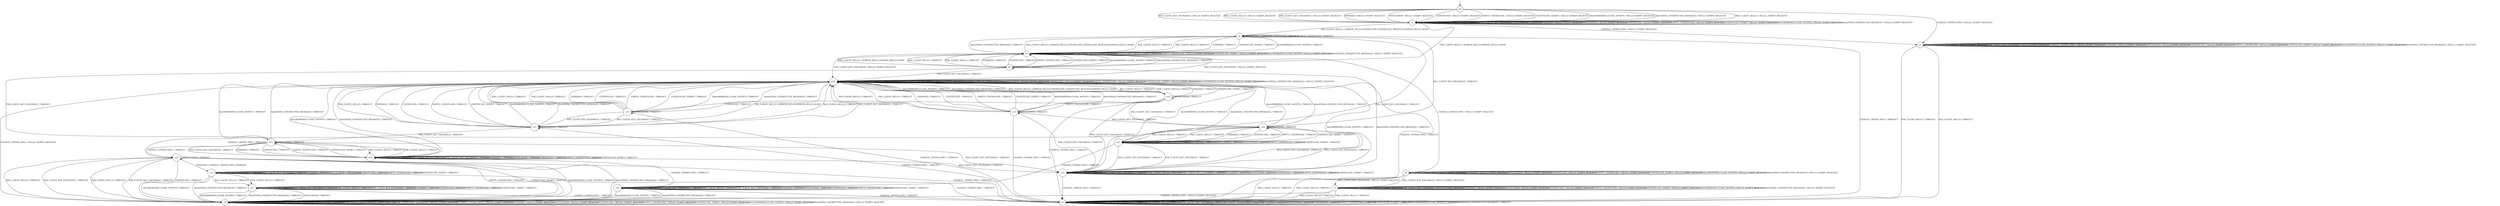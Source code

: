 digraph g {

	s0 [shape="circle" label="s0"];
	s1 [shape="circle" label="s1"];
	s2 [shape="circle" label="s2"];
	s3 [shape="circle" label="s3"];
	s4 [shape="circle" label="s4"];
	s5 [shape="circle" label="s5"];
	s6 [shape="circle" label="s6"];
	s7 [shape="circle" label="s7"];
	s8 [shape="circle" label="s8"];
	s9 [shape="circle" label="s9"];
	s10 [shape="circle" label="s10"];
	s11 [shape="circle" label="s11"];
	s12 [shape="circle" label="s12"];
	s13 [shape="circle" label="s13"];
	s14 [shape="circle" label="s14"];
	s15 [shape="circle" label="s15"];
	s16 [shape="circle" label="s16"];
	s17 [shape="circle" label="s17"];
	s18 [shape="circle" label="s18"];
	s19 [shape="circle" label="s19"];
	s20 [shape="circle" label="s20"];
	s21 [shape="circle" label="s21"];
	s22 [shape="circle" label="s22"];
	s23 [shape="circle" label="s23"];
	s0 -> s1 [label="RSA_CLIENT_HELLO / HELLO_VERIFY_REQUEST"];
	s0 -> s1 [label="RSA_CLIENT_KEY_EXCHANGE / HELLO_VERIFY_REQUEST"];
	s0 -> s1 [label="PSK_CLIENT_HELLO / HELLO_VERIFY_REQUEST"];
	s0 -> s1 [label="PSK_CLIENT_KEY_EXCHANGE / HELLO_VERIFY_REQUEST"];
	s0 -> s2 [label="CHANGE_CIPHER_SPEC / HELLO_VERIFY_REQUEST"];
	s0 -> s1 [label="FINISHED / HELLO_VERIFY_REQUEST"];
	s0 -> s1 [label="APPLICATION / HELLO_VERIFY_REQUEST"];
	s0 -> s1 [label="CERTIFICATE / HELLO_VERIFY_REQUEST"];
	s0 -> s1 [label="EMPTY_CERTIFICATE / HELLO_VERIFY_REQUEST"];
	s0 -> s1 [label="CERTIFICATE_VERIFY / HELLO_VERIFY_REQUEST"];
	s0 -> s1 [label="Alert(WARNING,CLOSE_NOTIFY) / HELLO_VERIFY_REQUEST"];
	s0 -> s1 [label="Alert(FATAL,UNEXPECTED_MESSAGE) / HELLO_VERIFY_REQUEST"];
	s1 -> s4 [label="RSA_CLIENT_HELLO / SERVER_HELLO,CERTIFICATE,CERTIFICATE_REQUEST,SERVER_HELLO_DONE"];
	s1 -> s1 [label="RSA_CLIENT_KEY_EXCHANGE / HELLO_VERIFY_REQUEST"];
	s1 -> s8 [label="PSK_CLIENT_HELLO / SERVER_HELLO,SERVER_HELLO_DONE"];
	s1 -> s1 [label="PSK_CLIENT_KEY_EXCHANGE / HELLO_VERIFY_REQUEST"];
	s1 -> s2 [label="CHANGE_CIPHER_SPEC / HELLO_VERIFY_REQUEST"];
	s1 -> s1 [label="FINISHED / HELLO_VERIFY_REQUEST"];
	s1 -> s1 [label="APPLICATION / HELLO_VERIFY_REQUEST"];
	s1 -> s1 [label="CERTIFICATE / HELLO_VERIFY_REQUEST"];
	s1 -> s1 [label="EMPTY_CERTIFICATE / HELLO_VERIFY_REQUEST"];
	s1 -> s1 [label="CERTIFICATE_VERIFY / HELLO_VERIFY_REQUEST"];
	s1 -> s1 [label="Alert(WARNING,CLOSE_NOTIFY) / HELLO_VERIFY_REQUEST"];
	s1 -> s1 [label="Alert(FATAL,UNEXPECTED_MESSAGE) / HELLO_VERIFY_REQUEST"];
	s2 -> s3 [label="RSA_CLIENT_HELLO / TIMEOUT"];
	s2 -> s2 [label="RSA_CLIENT_KEY_EXCHANGE / HELLO_VERIFY_REQUEST"];
	s2 -> s3 [label="PSK_CLIENT_HELLO / TIMEOUT"];
	s2 -> s2 [label="PSK_CLIENT_KEY_EXCHANGE / HELLO_VERIFY_REQUEST"];
	s2 -> s2 [label="CHANGE_CIPHER_SPEC / HELLO_VERIFY_REQUEST"];
	s2 -> s2 [label="FINISHED / HELLO_VERIFY_REQUEST"];
	s2 -> s2 [label="APPLICATION / HELLO_VERIFY_REQUEST"];
	s2 -> s2 [label="CERTIFICATE / HELLO_VERIFY_REQUEST"];
	s2 -> s2 [label="EMPTY_CERTIFICATE / HELLO_VERIFY_REQUEST"];
	s2 -> s2 [label="CERTIFICATE_VERIFY / HELLO_VERIFY_REQUEST"];
	s2 -> s2 [label="Alert(WARNING,CLOSE_NOTIFY) / HELLO_VERIFY_REQUEST"];
	s2 -> s2 [label="Alert(FATAL,UNEXPECTED_MESSAGE) / HELLO_VERIFY_REQUEST"];
	s3 -> s3 [label="RSA_CLIENT_HELLO / TIMEOUT"];
	s3 -> s3 [label="RSA_CLIENT_KEY_EXCHANGE / TIMEOUT"];
	s3 -> s3 [label="PSK_CLIENT_HELLO / TIMEOUT"];
	s3 -> s3 [label="PSK_CLIENT_KEY_EXCHANGE / TIMEOUT"];
	s3 -> s3 [label="CHANGE_CIPHER_SPEC / TIMEOUT"];
	s3 -> s3 [label="FINISHED / TIMEOUT"];
	s3 -> s3 [label="APPLICATION / TIMEOUT"];
	s3 -> s3 [label="CERTIFICATE / TIMEOUT"];
	s3 -> s3 [label="EMPTY_CERTIFICATE / TIMEOUT"];
	s3 -> s3 [label="CERTIFICATE_VERIFY / TIMEOUT"];
	s3 -> s3 [label="Alert(WARNING,CLOSE_NOTIFY) / TIMEOUT"];
	s3 -> s3 [label="Alert(FATAL,UNEXPECTED_MESSAGE) / TIMEOUT"];
	s4 -> s5 [label="RSA_CLIENT_HELLO / TIMEOUT"];
	s4 -> s20 [label="RSA_CLIENT_KEY_EXCHANGE / TIMEOUT"];
	s4 -> s5 [label="PSK_CLIENT_HELLO / TIMEOUT"];
	s4 -> s22 [label="PSK_CLIENT_KEY_EXCHANGE / TIMEOUT"];
	s4 -> s3 [label="CHANGE_CIPHER_SPEC / TIMEOUT"];
	s4 -> s5 [label="FINISHED / TIMEOUT"];
	s4 -> s4 [label="APPLICATION / TIMEOUT"];
	s4 -> s4 [label="CERTIFICATE / TIMEOUT"];
	s4 -> s4 [label="EMPTY_CERTIFICATE / TIMEOUT"];
	s4 -> s5 [label="CERTIFICATE_VERIFY / TIMEOUT"];
	s4 -> s5 [label="Alert(WARNING,CLOSE_NOTIFY) / TIMEOUT"];
	s4 -> s5 [label="Alert(FATAL,UNEXPECTED_MESSAGE) / TIMEOUT"];
	s5 -> s4 [label="RSA_CLIENT_HELLO / SERVER_HELLO,CERTIFICATE,CERTIFICATE_REQUEST,SERVER_HELLO_DONE"];
	s5 -> s10 [label="RSA_CLIENT_KEY_EXCHANGE / HELLO_VERIFY_REQUEST"];
	s5 -> s8 [label="PSK_CLIENT_HELLO / SERVER_HELLO,SERVER_HELLO_DONE"];
	s5 -> s10 [label="PSK_CLIENT_KEY_EXCHANGE / HELLO_VERIFY_REQUEST"];
	s5 -> s6 [label="CHANGE_CIPHER_SPEC / HELLO_VERIFY_REQUEST"];
	s5 -> s5 [label="FINISHED / HELLO_VERIFY_REQUEST"];
	s5 -> s5 [label="APPLICATION / HELLO_VERIFY_REQUEST"];
	s5 -> s5 [label="CERTIFICATE / HELLO_VERIFY_REQUEST"];
	s5 -> s5 [label="EMPTY_CERTIFICATE / HELLO_VERIFY_REQUEST"];
	s5 -> s5 [label="CERTIFICATE_VERIFY / HELLO_VERIFY_REQUEST"];
	s5 -> s5 [label="Alert(WARNING,CLOSE_NOTIFY) / HELLO_VERIFY_REQUEST"];
	s5 -> s5 [label="Alert(FATAL,UNEXPECTED_MESSAGE) / HELLO_VERIFY_REQUEST"];
	s6 -> s3 [label="RSA_CLIENT_HELLO / TIMEOUT"];
	s6 -> s7 [label="RSA_CLIENT_KEY_EXCHANGE / HELLO_VERIFY_REQUEST"];
	s6 -> s3 [label="PSK_CLIENT_HELLO / TIMEOUT"];
	s6 -> s7 [label="PSK_CLIENT_KEY_EXCHANGE / HELLO_VERIFY_REQUEST"];
	s6 -> s6 [label="CHANGE_CIPHER_SPEC / HELLO_VERIFY_REQUEST"];
	s6 -> s6 [label="FINISHED / HELLO_VERIFY_REQUEST"];
	s6 -> s6 [label="APPLICATION / HELLO_VERIFY_REQUEST"];
	s6 -> s6 [label="CERTIFICATE / HELLO_VERIFY_REQUEST"];
	s6 -> s6 [label="EMPTY_CERTIFICATE / HELLO_VERIFY_REQUEST"];
	s6 -> s6 [label="CERTIFICATE_VERIFY / HELLO_VERIFY_REQUEST"];
	s6 -> s6 [label="Alert(WARNING,CLOSE_NOTIFY) / HELLO_VERIFY_REQUEST"];
	s6 -> s6 [label="Alert(FATAL,UNEXPECTED_MESSAGE) / HELLO_VERIFY_REQUEST"];
	s7 -> s3 [label="RSA_CLIENT_HELLO / TIMEOUT"];
	s7 -> s7 [label="RSA_CLIENT_KEY_EXCHANGE / HELLO_VERIFY_REQUEST"];
	s7 -> s3 [label="PSK_CLIENT_HELLO / TIMEOUT"];
	s7 -> s7 [label="PSK_CLIENT_KEY_EXCHANGE / HELLO_VERIFY_REQUEST"];
	s7 -> s9 [label="CHANGE_CIPHER_SPEC / HELLO_VERIFY_REQUEST"];
	s7 -> s7 [label="FINISHED / HELLO_VERIFY_REQUEST"];
	s7 -> s7 [label="APPLICATION / HELLO_VERIFY_REQUEST"];
	s7 -> s7 [label="CERTIFICATE / HELLO_VERIFY_REQUEST"];
	s7 -> s7 [label="EMPTY_CERTIFICATE / HELLO_VERIFY_REQUEST"];
	s7 -> s7 [label="CERTIFICATE_VERIFY / HELLO_VERIFY_REQUEST"];
	s7 -> s7 [label="Alert(WARNING,CLOSE_NOTIFY) / HELLO_VERIFY_REQUEST"];
	s7 -> s7 [label="Alert(FATAL,UNEXPECTED_MESSAGE) / HELLO_VERIFY_REQUEST"];
	s8 -> s5 [label="RSA_CLIENT_HELLO / TIMEOUT"];
	s8 -> s10 [label="RSA_CLIENT_KEY_EXCHANGE / TIMEOUT"];
	s8 -> s5 [label="PSK_CLIENT_HELLO / TIMEOUT"];
	s8 -> s11 [label="PSK_CLIENT_KEY_EXCHANGE / TIMEOUT"];
	s8 -> s3 [label="CHANGE_CIPHER_SPEC / TIMEOUT"];
	s8 -> s5 [label="FINISHED / TIMEOUT"];
	s8 -> s8 [label="APPLICATION / TIMEOUT"];
	s8 -> s5 [label="CERTIFICATE / TIMEOUT"];
	s8 -> s5 [label="EMPTY_CERTIFICATE / TIMEOUT"];
	s8 -> s5 [label="CERTIFICATE_VERIFY / TIMEOUT"];
	s8 -> s5 [label="Alert(WARNING,CLOSE_NOTIFY) / TIMEOUT"];
	s8 -> s5 [label="Alert(FATAL,UNEXPECTED_MESSAGE) / TIMEOUT"];
	s9 -> s9 [label="RSA_CLIENT_HELLO / HELLO_VERIFY_REQUEST"];
	s9 -> s9 [label="RSA_CLIENT_KEY_EXCHANGE / HELLO_VERIFY_REQUEST"];
	s9 -> s9 [label="PSK_CLIENT_HELLO / HELLO_VERIFY_REQUEST"];
	s9 -> s9 [label="PSK_CLIENT_KEY_EXCHANGE / HELLO_VERIFY_REQUEST"];
	s9 -> s9 [label="CHANGE_CIPHER_SPEC / HELLO_VERIFY_REQUEST"];
	s9 -> s9 [label="FINISHED / HELLO_VERIFY_REQUEST"];
	s9 -> s9 [label="APPLICATION / HELLO_VERIFY_REQUEST"];
	s9 -> s9 [label="CERTIFICATE / HELLO_VERIFY_REQUEST"];
	s9 -> s9 [label="EMPTY_CERTIFICATE / HELLO_VERIFY_REQUEST"];
	s9 -> s9 [label="CERTIFICATE_VERIFY / HELLO_VERIFY_REQUEST"];
	s9 -> s9 [label="Alert(WARNING,CLOSE_NOTIFY) / HELLO_VERIFY_REQUEST"];
	s9 -> s9 [label="Alert(FATAL,UNEXPECTED_MESSAGE) / HELLO_VERIFY_REQUEST"];
	s10 -> s14 [label="RSA_CLIENT_HELLO / SERVER_HELLO,CERTIFICATE,CERTIFICATE_REQUEST,SERVER_HELLO_DONE"];
	s10 -> s10 [label="RSA_CLIENT_KEY_EXCHANGE / HELLO_VERIFY_REQUEST"];
	s10 -> s23 [label="PSK_CLIENT_HELLO / SERVER_HELLO,SERVER_HELLO_DONE"];
	s10 -> s10 [label="PSK_CLIENT_KEY_EXCHANGE / HELLO_VERIFY_REQUEST"];
	s10 -> s9 [label="CHANGE_CIPHER_SPEC / HELLO_VERIFY_REQUEST"];
	s10 -> s10 [label="FINISHED / HELLO_VERIFY_REQUEST"];
	s10 -> s10 [label="APPLICATION / HELLO_VERIFY_REQUEST"];
	s10 -> s10 [label="CERTIFICATE / HELLO_VERIFY_REQUEST"];
	s10 -> s10 [label="EMPTY_CERTIFICATE / HELLO_VERIFY_REQUEST"];
	s10 -> s10 [label="CERTIFICATE_VERIFY / HELLO_VERIFY_REQUEST"];
	s10 -> s10 [label="Alert(WARNING,CLOSE_NOTIFY) / HELLO_VERIFY_REQUEST"];
	s10 -> s10 [label="Alert(FATAL,UNEXPECTED_MESSAGE) / HELLO_VERIFY_REQUEST"];
	s11 -> s16 [label="RSA_CLIENT_HELLO / TIMEOUT"];
	s11 -> s22 [label="RSA_CLIENT_KEY_EXCHANGE / TIMEOUT"];
	s11 -> s16 [label="PSK_CLIENT_HELLO / TIMEOUT"];
	s11 -> s16 [label="PSK_CLIENT_KEY_EXCHANGE / TIMEOUT"];
	s11 -> s12 [label="CHANGE_CIPHER_SPEC / TIMEOUT"];
	s11 -> s16 [label="FINISHED / TIMEOUT"];
	s11 -> s11 [label="APPLICATION / TIMEOUT"];
	s11 -> s16 [label="CERTIFICATE / TIMEOUT"];
	s11 -> s16 [label="EMPTY_CERTIFICATE / TIMEOUT"];
	s11 -> s16 [label="CERTIFICATE_VERIFY / TIMEOUT"];
	s11 -> s10 [label="Alert(WARNING,CLOSE_NOTIFY) / TIMEOUT"];
	s11 -> s10 [label="Alert(FATAL,UNEXPECTED_MESSAGE) / TIMEOUT"];
	s12 -> s9 [label="RSA_CLIENT_HELLO / TIMEOUT"];
	s12 -> s9 [label="RSA_CLIENT_KEY_EXCHANGE / TIMEOUT"];
	s12 -> s9 [label="PSK_CLIENT_HELLO / TIMEOUT"];
	s12 -> s9 [label="PSK_CLIENT_KEY_EXCHANGE / TIMEOUT"];
	s12 -> s3 [label="CHANGE_CIPHER_SPEC / TIMEOUT"];
	s12 -> s13 [label="FINISHED / CHANGE_CIPHER_SPEC,FINISHED"];
	s12 -> s12 [label="APPLICATION / TIMEOUT"];
	s12 -> s9 [label="CERTIFICATE / TIMEOUT"];
	s12 -> s9 [label="EMPTY_CERTIFICATE / TIMEOUT"];
	s12 -> s9 [label="CERTIFICATE_VERIFY / TIMEOUT"];
	s12 -> s9 [label="Alert(WARNING,CLOSE_NOTIFY) / TIMEOUT"];
	s12 -> s9 [label="Alert(FATAL,UNEXPECTED_MESSAGE) / TIMEOUT"];
	s13 -> s17 [label="RSA_CLIENT_HELLO / TIMEOUT"];
	s13 -> s13 [label="RSA_CLIENT_KEY_EXCHANGE / TIMEOUT"];
	s13 -> s17 [label="PSK_CLIENT_HELLO / TIMEOUT"];
	s13 -> s13 [label="PSK_CLIENT_KEY_EXCHANGE / TIMEOUT"];
	s13 -> s3 [label="CHANGE_CIPHER_SPEC / TIMEOUT"];
	s13 -> s13 [label="FINISHED / TIMEOUT"];
	s13 -> s13 [label="APPLICATION / APPLICATION"];
	s13 -> s13 [label="CERTIFICATE / TIMEOUT"];
	s13 -> s13 [label="EMPTY_CERTIFICATE / TIMEOUT"];
	s13 -> s13 [label="CERTIFICATE_VERIFY / TIMEOUT"];
	s13 -> s9 [label="Alert(WARNING,CLOSE_NOTIFY) / TIMEOUT"];
	s13 -> s9 [label="Alert(FATAL,UNEXPECTED_MESSAGE) / TIMEOUT"];
	s14 -> s10 [label="RSA_CLIENT_HELLO / TIMEOUT"];
	s14 -> s20 [label="RSA_CLIENT_KEY_EXCHANGE / TIMEOUT"];
	s14 -> s10 [label="PSK_CLIENT_HELLO / TIMEOUT"];
	s14 -> s22 [label="PSK_CLIENT_KEY_EXCHANGE / TIMEOUT"];
	s14 -> s3 [label="CHANGE_CIPHER_SPEC / TIMEOUT"];
	s14 -> s10 [label="FINISHED / TIMEOUT"];
	s14 -> s14 [label="APPLICATION / TIMEOUT"];
	s14 -> s19 [label="CERTIFICATE / TIMEOUT"];
	s14 -> s15 [label="EMPTY_CERTIFICATE / TIMEOUT"];
	s14 -> s10 [label="CERTIFICATE_VERIFY / TIMEOUT"];
	s14 -> s10 [label="Alert(WARNING,CLOSE_NOTIFY) / TIMEOUT"];
	s14 -> s10 [label="Alert(FATAL,UNEXPECTED_MESSAGE) / TIMEOUT"];
	s15 -> s10 [label="RSA_CLIENT_HELLO / TIMEOUT"];
	s15 -> s20 [label="RSA_CLIENT_KEY_EXCHANGE / TIMEOUT"];
	s15 -> s10 [label="PSK_CLIENT_HELLO / TIMEOUT"];
	s15 -> s22 [label="PSK_CLIENT_KEY_EXCHANGE / TIMEOUT"];
	s15 -> s3 [label="CHANGE_CIPHER_SPEC / TIMEOUT"];
	s15 -> s10 [label="FINISHED / TIMEOUT"];
	s15 -> s15 [label="APPLICATION / TIMEOUT"];
	s15 -> s10 [label="CERTIFICATE / TIMEOUT"];
	s15 -> s10 [label="EMPTY_CERTIFICATE / TIMEOUT"];
	s15 -> s10 [label="CERTIFICATE_VERIFY / TIMEOUT"];
	s15 -> s10 [label="Alert(WARNING,CLOSE_NOTIFY) / TIMEOUT"];
	s15 -> s10 [label="Alert(FATAL,UNEXPECTED_MESSAGE) / TIMEOUT"];
	s16 -> s16 [label="RSA_CLIENT_HELLO / TIMEOUT"];
	s16 -> s22 [label="RSA_CLIENT_KEY_EXCHANGE / TIMEOUT"];
	s16 -> s16 [label="PSK_CLIENT_HELLO / TIMEOUT"];
	s16 -> s16 [label="PSK_CLIENT_KEY_EXCHANGE / TIMEOUT"];
	s16 -> s18 [label="CHANGE_CIPHER_SPEC / TIMEOUT"];
	s16 -> s16 [label="FINISHED / TIMEOUT"];
	s16 -> s16 [label="APPLICATION / TIMEOUT"];
	s16 -> s16 [label="CERTIFICATE / TIMEOUT"];
	s16 -> s16 [label="EMPTY_CERTIFICATE / TIMEOUT"];
	s16 -> s16 [label="CERTIFICATE_VERIFY / TIMEOUT"];
	s16 -> s10 [label="Alert(WARNING,CLOSE_NOTIFY) / TIMEOUT"];
	s16 -> s10 [label="Alert(FATAL,UNEXPECTED_MESSAGE) / TIMEOUT"];
	s17 -> s17 [label="RSA_CLIENT_HELLO / TIMEOUT"];
	s17 -> s17 [label="RSA_CLIENT_KEY_EXCHANGE / TIMEOUT"];
	s17 -> s17 [label="PSK_CLIENT_HELLO / TIMEOUT"];
	s17 -> s17 [label="PSK_CLIENT_KEY_EXCHANGE / TIMEOUT"];
	s17 -> s3 [label="CHANGE_CIPHER_SPEC / TIMEOUT"];
	s17 -> s17 [label="FINISHED / TIMEOUT"];
	s17 -> s9 [label="APPLICATION / TIMEOUT"];
	s17 -> s17 [label="CERTIFICATE / TIMEOUT"];
	s17 -> s17 [label="EMPTY_CERTIFICATE / TIMEOUT"];
	s17 -> s17 [label="CERTIFICATE_VERIFY / TIMEOUT"];
	s17 -> s9 [label="Alert(WARNING,CLOSE_NOTIFY) / TIMEOUT"];
	s17 -> s9 [label="Alert(FATAL,UNEXPECTED_MESSAGE) / TIMEOUT"];
	s18 -> s18 [label="RSA_CLIENT_HELLO / TIMEOUT"];
	s18 -> s18 [label="RSA_CLIENT_KEY_EXCHANGE / TIMEOUT"];
	s18 -> s18 [label="PSK_CLIENT_HELLO / TIMEOUT"];
	s18 -> s18 [label="PSK_CLIENT_KEY_EXCHANGE / TIMEOUT"];
	s18 -> s3 [label="CHANGE_CIPHER_SPEC / TIMEOUT"];
	s18 -> s18 [label="FINISHED / TIMEOUT"];
	s18 -> s18 [label="APPLICATION / TIMEOUT"];
	s18 -> s18 [label="CERTIFICATE / TIMEOUT"];
	s18 -> s18 [label="EMPTY_CERTIFICATE / TIMEOUT"];
	s18 -> s18 [label="CERTIFICATE_VERIFY / TIMEOUT"];
	s18 -> s9 [label="Alert(WARNING,CLOSE_NOTIFY) / TIMEOUT"];
	s18 -> s9 [label="Alert(FATAL,UNEXPECTED_MESSAGE) / TIMEOUT"];
	s19 -> s10 [label="RSA_CLIENT_HELLO / TIMEOUT"];
	s19 -> s23 [label="RSA_CLIENT_KEY_EXCHANGE / TIMEOUT"];
	s19 -> s10 [label="PSK_CLIENT_HELLO / TIMEOUT"];
	s19 -> s23 [label="PSK_CLIENT_KEY_EXCHANGE / TIMEOUT"];
	s19 -> s3 [label="CHANGE_CIPHER_SPEC / TIMEOUT"];
	s19 -> s10 [label="FINISHED / TIMEOUT"];
	s19 -> s19 [label="APPLICATION / TIMEOUT"];
	s19 -> s10 [label="CERTIFICATE / TIMEOUT"];
	s19 -> s10 [label="EMPTY_CERTIFICATE / TIMEOUT"];
	s19 -> s10 [label="CERTIFICATE_VERIFY / TIMEOUT"];
	s19 -> s10 [label="Alert(WARNING,CLOSE_NOTIFY) / TIMEOUT"];
	s19 -> s10 [label="Alert(FATAL,UNEXPECTED_MESSAGE) / TIMEOUT"];
	s20 -> s21 [label="RSA_CLIENT_HELLO / TIMEOUT"];
	s20 -> s22 [label="RSA_CLIENT_KEY_EXCHANGE / TIMEOUT"];
	s20 -> s21 [label="PSK_CLIENT_HELLO / TIMEOUT"];
	s20 -> s22 [label="PSK_CLIENT_KEY_EXCHANGE / TIMEOUT"];
	s20 -> s12 [label="CHANGE_CIPHER_SPEC / TIMEOUT"];
	s20 -> s21 [label="FINISHED / TIMEOUT"];
	s20 -> s20 [label="APPLICATION / TIMEOUT"];
	s20 -> s21 [label="CERTIFICATE / TIMEOUT"];
	s20 -> s21 [label="EMPTY_CERTIFICATE / TIMEOUT"];
	s20 -> s21 [label="CERTIFICATE_VERIFY / TIMEOUT"];
	s20 -> s10 [label="Alert(WARNING,CLOSE_NOTIFY) / TIMEOUT"];
	s20 -> s10 [label="Alert(FATAL,UNEXPECTED_MESSAGE) / TIMEOUT"];
	s21 -> s21 [label="RSA_CLIENT_HELLO / TIMEOUT"];
	s21 -> s22 [label="RSA_CLIENT_KEY_EXCHANGE / TIMEOUT"];
	s21 -> s21 [label="PSK_CLIENT_HELLO / TIMEOUT"];
	s21 -> s22 [label="PSK_CLIENT_KEY_EXCHANGE / TIMEOUT"];
	s21 -> s18 [label="CHANGE_CIPHER_SPEC / TIMEOUT"];
	s21 -> s21 [label="FINISHED / TIMEOUT"];
	s21 -> s21 [label="APPLICATION / TIMEOUT"];
	s21 -> s21 [label="CERTIFICATE / TIMEOUT"];
	s21 -> s21 [label="EMPTY_CERTIFICATE / TIMEOUT"];
	s21 -> s21 [label="CERTIFICATE_VERIFY / TIMEOUT"];
	s21 -> s10 [label="Alert(WARNING,CLOSE_NOTIFY) / TIMEOUT"];
	s21 -> s10 [label="Alert(FATAL,UNEXPECTED_MESSAGE) / TIMEOUT"];
	s22 -> s22 [label="RSA_CLIENT_HELLO / TIMEOUT"];
	s22 -> s22 [label="RSA_CLIENT_KEY_EXCHANGE / TIMEOUT"];
	s22 -> s22 [label="PSK_CLIENT_HELLO / TIMEOUT"];
	s22 -> s22 [label="PSK_CLIENT_KEY_EXCHANGE / TIMEOUT"];
	s22 -> s3 [label="CHANGE_CIPHER_SPEC / TIMEOUT"];
	s22 -> s22 [label="FINISHED / TIMEOUT"];
	s22 -> s22 [label="APPLICATION / TIMEOUT"];
	s22 -> s22 [label="CERTIFICATE / TIMEOUT"];
	s22 -> s22 [label="EMPTY_CERTIFICATE / TIMEOUT"];
	s22 -> s22 [label="CERTIFICATE_VERIFY / TIMEOUT"];
	s22 -> s10 [label="Alert(WARNING,CLOSE_NOTIFY) / TIMEOUT"];
	s22 -> s10 [label="Alert(FATAL,UNEXPECTED_MESSAGE) / TIMEOUT"];
	s23 -> s10 [label="RSA_CLIENT_HELLO / TIMEOUT"];
	s23 -> s10 [label="RSA_CLIENT_KEY_EXCHANGE / TIMEOUT"];
	s23 -> s10 [label="PSK_CLIENT_HELLO / TIMEOUT"];
	s23 -> s11 [label="PSK_CLIENT_KEY_EXCHANGE / TIMEOUT"];
	s23 -> s3 [label="CHANGE_CIPHER_SPEC / TIMEOUT"];
	s23 -> s10 [label="FINISHED / TIMEOUT"];
	s23 -> s23 [label="APPLICATION / TIMEOUT"];
	s23 -> s10 [label="CERTIFICATE / TIMEOUT"];
	s23 -> s10 [label="EMPTY_CERTIFICATE / TIMEOUT"];
	s23 -> s10 [label="CERTIFICATE_VERIFY / TIMEOUT"];
	s23 -> s10 [label="Alert(WARNING,CLOSE_NOTIFY) / TIMEOUT"];
	s23 -> s10 [label="Alert(FATAL,UNEXPECTED_MESSAGE) / TIMEOUT"];

__start0 [label="" shape="none" width="0" height="0"];
__start0 -> s0;

}

